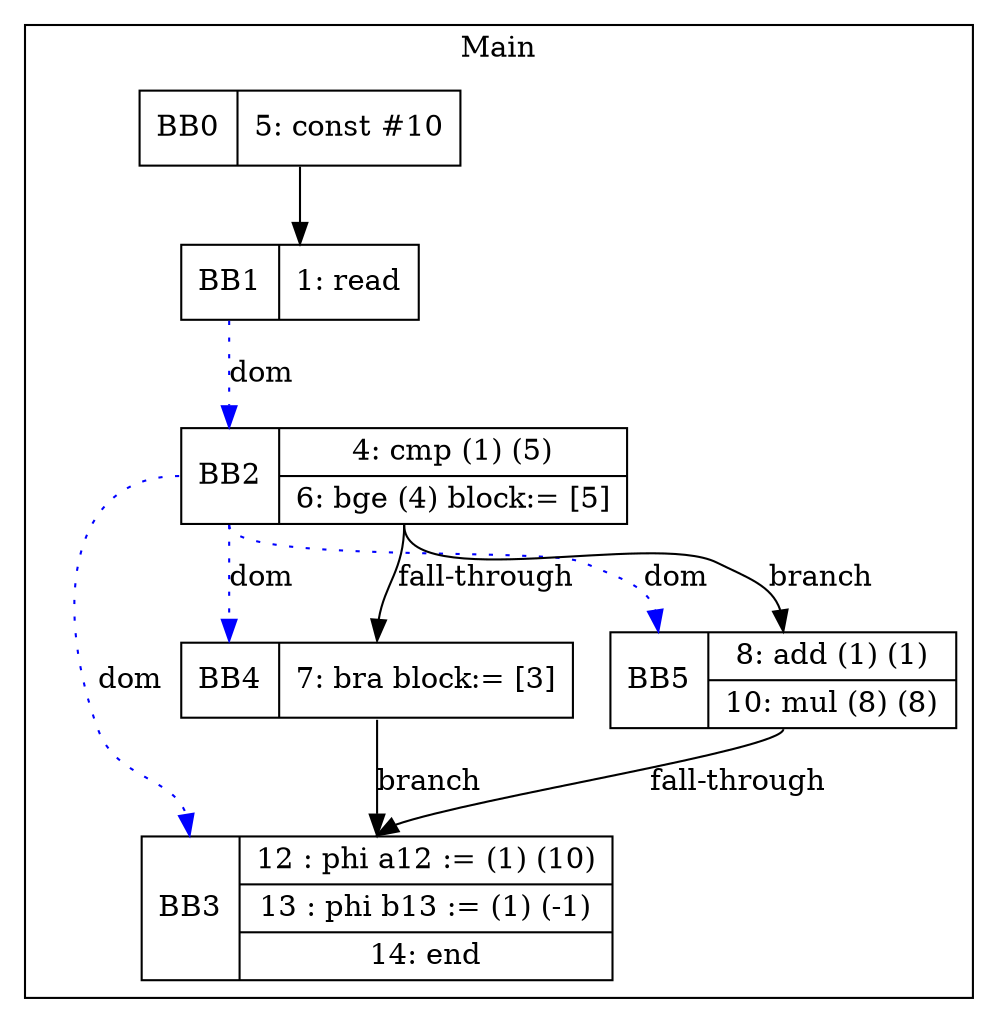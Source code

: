 digraph G {
node [shape=record];
subgraph cluster_main{
label = "Main";
BB0 [shape=record, label="<b>BB0|{5: const #10}"];
BB1 [shape=record, label="<b>BB1|{1: read}"];
BB2 [shape=record, label="<b>BB2|{4: cmp (1) (5)|6: bge (4) block:= [5]}"];
BB3 [shape=record, label="<b>BB3|{12 : phi a12 := (1) (10)|13 : phi b13 := (1) (-1)|14: end}"];
BB4 [shape=record, label="<b>BB4|{7: bra block:= [3]}"];
BB5 [shape=record, label="<b>BB5|{8: add (1) (1)|10: mul (8) (8)}"];
}
BB0:s -> BB1:n ;
BB2:b -> BB3:b [color=blue, style=dotted, label="dom"];
BB2:b -> BB4:b [color=blue, style=dotted, label="dom"];
BB1:b -> BB2:b [color=blue, style=dotted, label="dom"];
BB2:b -> BB5:b [color=blue, style=dotted, label="dom"];
BB2:s -> BB5:n [label="branch"];
BB4:s -> BB3:n [label="branch"];
BB5:s -> BB3:n [label="fall-through"];
BB2:s -> BB4:n [label="fall-through"];
}
